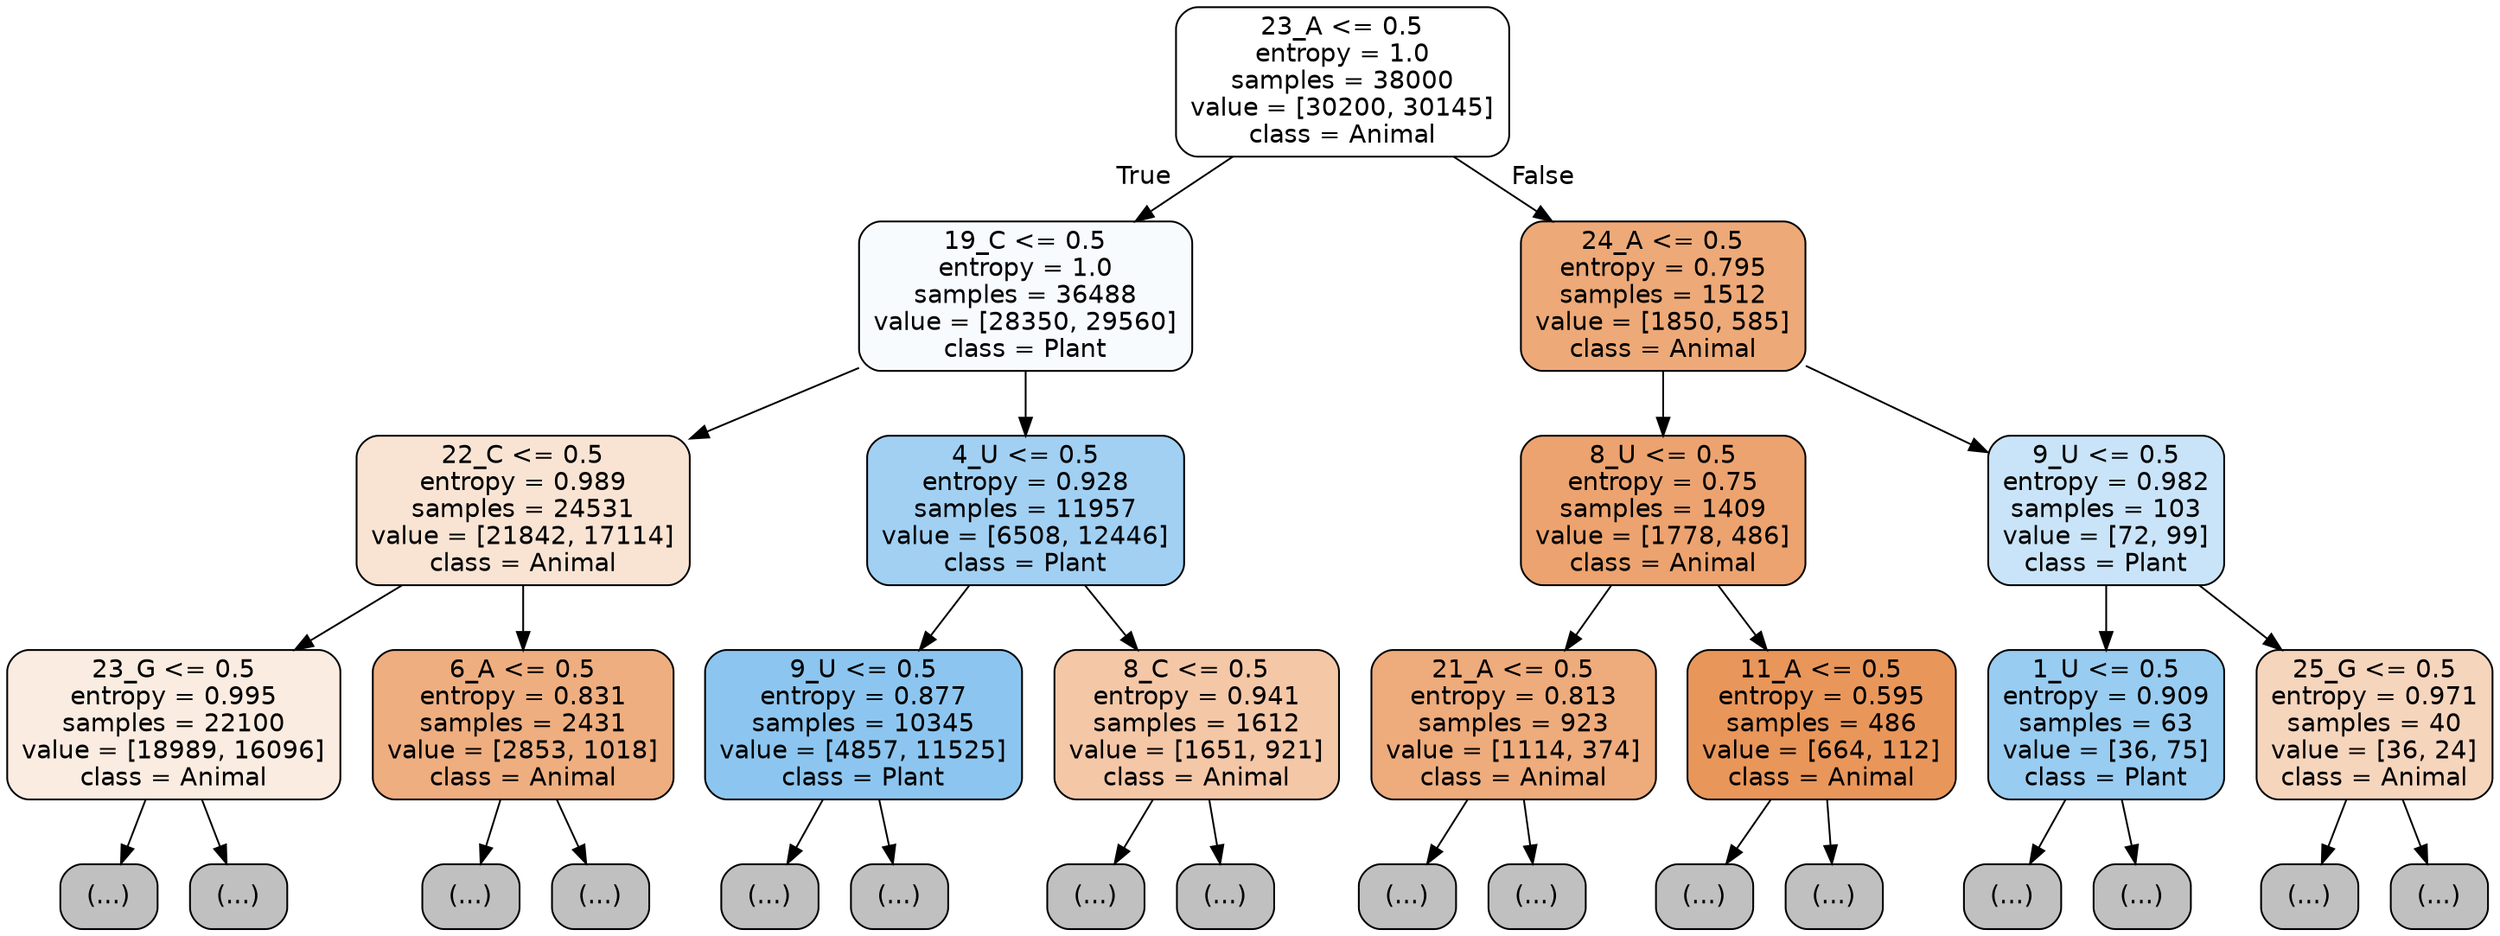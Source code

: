 digraph Tree {
node [shape=box, style="filled, rounded", color="black", fontname="helvetica"] ;
edge [fontname="helvetica"] ;
0 [label="23_A <= 0.5\nentropy = 1.0\nsamples = 38000\nvalue = [30200, 30145]\nclass = Animal", fillcolor="#ffffff"] ;
1 [label="19_C <= 0.5\nentropy = 1.0\nsamples = 36488\nvalue = [28350, 29560]\nclass = Plant", fillcolor="#f7fbfe"] ;
0 -> 1 [labeldistance=2.5, labelangle=45, headlabel="True"] ;
2 [label="22_C <= 0.5\nentropy = 0.989\nsamples = 24531\nvalue = [21842, 17114]\nclass = Animal", fillcolor="#f9e4d4"] ;
1 -> 2 ;
3 [label="23_G <= 0.5\nentropy = 0.995\nsamples = 22100\nvalue = [18989, 16096]\nclass = Animal", fillcolor="#fbece1"] ;
2 -> 3 ;
4 [label="(...)", fillcolor="#C0C0C0"] ;
3 -> 4 ;
10291 [label="(...)", fillcolor="#C0C0C0"] ;
3 -> 10291 ;
10830 [label="6_A <= 0.5\nentropy = 0.831\nsamples = 2431\nvalue = [2853, 1018]\nclass = Animal", fillcolor="#eeae80"] ;
2 -> 10830 ;
10831 [label="(...)", fillcolor="#C0C0C0"] ;
10830 -> 10831 ;
11716 [label="(...)", fillcolor="#C0C0C0"] ;
10830 -> 11716 ;
11981 [label="4_U <= 0.5\nentropy = 0.928\nsamples = 11957\nvalue = [6508, 12446]\nclass = Plant", fillcolor="#a1d0f3"] ;
1 -> 11981 ;
11982 [label="9_U <= 0.5\nentropy = 0.877\nsamples = 10345\nvalue = [4857, 11525]\nclass = Plant", fillcolor="#8cc6f0"] ;
11981 -> 11982 ;
11983 [label="(...)", fillcolor="#C0C0C0"] ;
11982 -> 11983 ;
14266 [label="(...)", fillcolor="#C0C0C0"] ;
11982 -> 14266 ;
15197 [label="8_C <= 0.5\nentropy = 0.941\nsamples = 1612\nvalue = [1651, 921]\nclass = Animal", fillcolor="#f4c7a7"] ;
11981 -> 15197 ;
15198 [label="(...)", fillcolor="#C0C0C0"] ;
15197 -> 15198 ;
15905 [label="(...)", fillcolor="#C0C0C0"] ;
15197 -> 15905 ;
16114 [label="24_A <= 0.5\nentropy = 0.795\nsamples = 1512\nvalue = [1850, 585]\nclass = Animal", fillcolor="#eda978"] ;
0 -> 16114 [labeldistance=2.5, labelangle=-45, headlabel="False"] ;
16115 [label="8_U <= 0.5\nentropy = 0.75\nsamples = 1409\nvalue = [1778, 486]\nclass = Animal", fillcolor="#eca36f"] ;
16114 -> 16115 ;
16116 [label="21_A <= 0.5\nentropy = 0.813\nsamples = 923\nvalue = [1114, 374]\nclass = Animal", fillcolor="#eeab7b"] ;
16115 -> 16116 ;
16117 [label="(...)", fillcolor="#C0C0C0"] ;
16116 -> 16117 ;
16476 [label="(...)", fillcolor="#C0C0C0"] ;
16116 -> 16476 ;
16595 [label="11_A <= 0.5\nentropy = 0.595\nsamples = 486\nvalue = [664, 112]\nclass = Animal", fillcolor="#e9965a"] ;
16115 -> 16595 ;
16596 [label="(...)", fillcolor="#C0C0C0"] ;
16595 -> 16596 ;
16729 [label="(...)", fillcolor="#C0C0C0"] ;
16595 -> 16729 ;
16774 [label="9_U <= 0.5\nentropy = 0.982\nsamples = 103\nvalue = [72, 99]\nclass = Plant", fillcolor="#c9e4f8"] ;
16114 -> 16774 ;
16775 [label="1_U <= 0.5\nentropy = 0.909\nsamples = 63\nvalue = [36, 75]\nclass = Plant", fillcolor="#98ccf1"] ;
16774 -> 16775 ;
16776 [label="(...)", fillcolor="#C0C0C0"] ;
16775 -> 16776 ;
16793 [label="(...)", fillcolor="#C0C0C0"] ;
16775 -> 16793 ;
16830 [label="25_G <= 0.5\nentropy = 0.971\nsamples = 40\nvalue = [36, 24]\nclass = Animal", fillcolor="#f6d5bd"] ;
16774 -> 16830 ;
16831 [label="(...)", fillcolor="#C0C0C0"] ;
16830 -> 16831 ;
16852 [label="(...)", fillcolor="#C0C0C0"] ;
16830 -> 16852 ;
}
